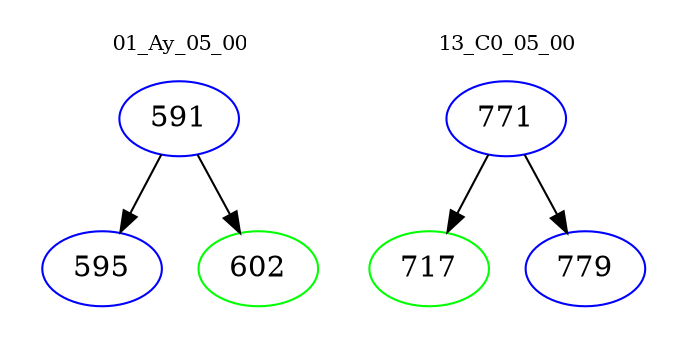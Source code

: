 digraph{
subgraph cluster_0 {
color = white
label = "01_Ay_05_00";
fontsize=10;
T0_591 [label="591", color="blue"]
T0_591 -> T0_595 [color="black"]
T0_595 [label="595", color="blue"]
T0_591 -> T0_602 [color="black"]
T0_602 [label="602", color="green"]
}
subgraph cluster_1 {
color = white
label = "13_C0_05_00";
fontsize=10;
T1_771 [label="771", color="blue"]
T1_771 -> T1_717 [color="black"]
T1_717 [label="717", color="green"]
T1_771 -> T1_779 [color="black"]
T1_779 [label="779", color="blue"]
}
}
